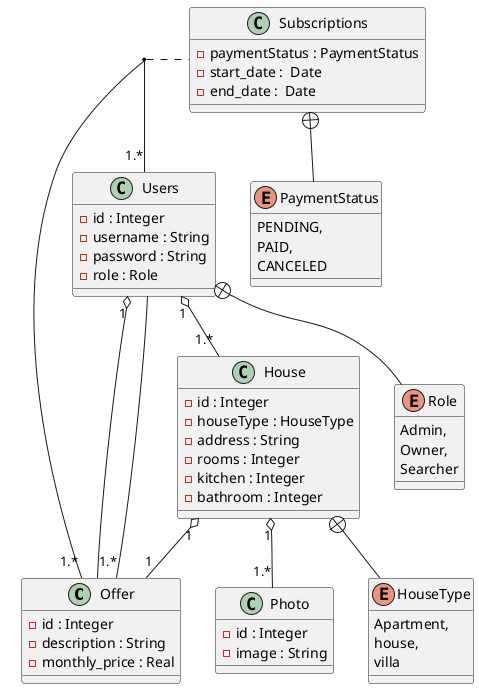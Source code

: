 @startuml

'abstract class Actor {
'    - memberShip : UUID
'    - fullName : String
'    - memberShipDate : Date
'    - email : String
'    - password : String
'    - address : String
'}
'class Owner {
'    - picture : String
'}
'
'class Searcher {
'    - picture : String
'}
'
'class Admin {}


class Offer {
    - id : Integer
    - description : String
    - monthly_price : Real
}

class House {
    - id : Integer
    - houseType : HouseType
    - address : String
    - rooms : Integer
    - kitchen : Integer
    - bathroom : Integer
}

class Photo {
    - id : Integer
    - image : String
}

class Subscriptions {
    - paymentStatus : PaymentStatus
    - start_date :  Date
    - end_date :  Date
}


enum Role {
    Admin,
    Owner,
    Searcher
}

enum HouseType {
    Apartment,
    house,
    villa
}

enum PaymentStatus {
    PENDING,
    PAID,
    CANCELED
}

class Users {
    - id : Integer
    - username : String
    - password : String
    - role : Role
}



Users +-- Role
House +-- HouseType
Subscriptions +-- PaymentStatus
Offer "1.*" -- "1.*" Users
(Users,Offer) .. Subscriptions
House "1" o-- "1.*" Photo
Offer -- Users
Users "1" o-- "1.*" House
House "1" o-- "1" Offer
Users "1" o-- "1.*" Offer

@enduml
